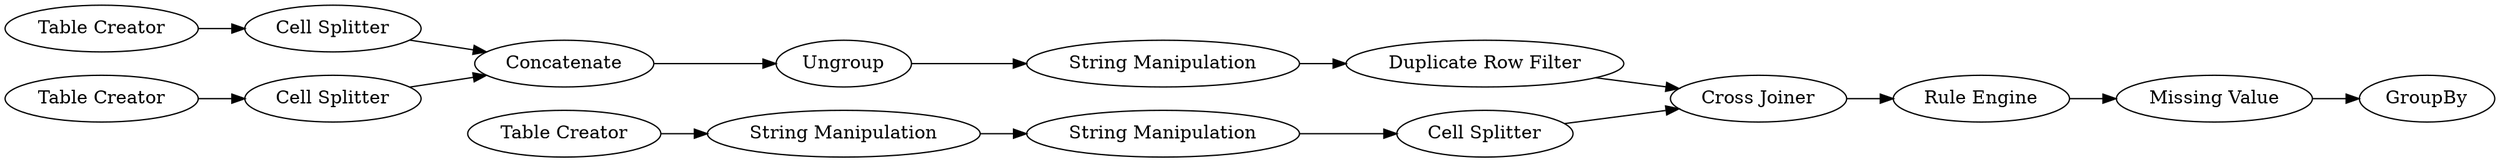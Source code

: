 digraph {
	"-2493884943076606874_28" [label="Cell Splitter"]
	"-2493884943076606874_44" [label="Missing Value"]
	"-2493884943076606874_40" [label="String Manipulation"]
	"-2493884943076606874_43" [label="Duplicate Row Filter"]
	"-2493884943076606874_30" [label="Cell Splitter"]
	"-2493884943076606874_38" [label=Ungroup]
	"-2493884943076606874_29" [label="String Manipulation"]
	"-2493884943076606874_31" [label="Cell Splitter"]
	"-2493884943076606874_39" [label=GroupBy]
	"-2493884943076606874_3" [label="Table Creator"]
	"-2493884943076606874_27" [label=Concatenate]
	"-2493884943076606874_24" [label="Rule Engine"]
	"-2493884943076606874_1" [label="Table Creator"]
	"-2493884943076606874_22" [label="Cross Joiner"]
	"-2493884943076606874_2" [label="Table Creator"]
	"-2493884943076606874_42" [label="String Manipulation"]
	"-2493884943076606874_1" -> "-2493884943076606874_30"
	"-2493884943076606874_22" -> "-2493884943076606874_24"
	"-2493884943076606874_2" -> "-2493884943076606874_31"
	"-2493884943076606874_28" -> "-2493884943076606874_22"
	"-2493884943076606874_42" -> "-2493884943076606874_40"
	"-2493884943076606874_43" -> "-2493884943076606874_22"
	"-2493884943076606874_27" -> "-2493884943076606874_38"
	"-2493884943076606874_30" -> "-2493884943076606874_27"
	"-2493884943076606874_24" -> "-2493884943076606874_44"
	"-2493884943076606874_29" -> "-2493884943076606874_43"
	"-2493884943076606874_31" -> "-2493884943076606874_27"
	"-2493884943076606874_3" -> "-2493884943076606874_42"
	"-2493884943076606874_40" -> "-2493884943076606874_28"
	"-2493884943076606874_44" -> "-2493884943076606874_39"
	"-2493884943076606874_38" -> "-2493884943076606874_29"
	rankdir=LR
}
